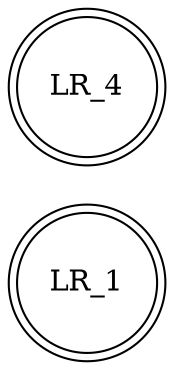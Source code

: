 digraph finite_state_machine {
	rankdir=LR;
	size="8,5"
	node [shape = doublecircle]; LR_1 LR_4 ;
	node [shape = circle];
}